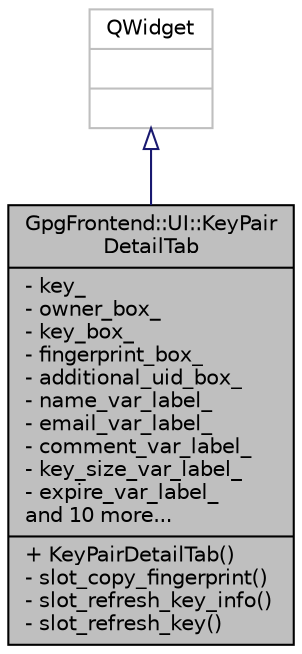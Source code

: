 digraph "GpgFrontend::UI::KeyPairDetailTab"
{
 // INTERACTIVE_SVG=YES
 // LATEX_PDF_SIZE
  edge [fontname="Helvetica",fontsize="10",labelfontname="Helvetica",labelfontsize="10"];
  node [fontname="Helvetica",fontsize="10",shape=record];
  Node1 [label="{GpgFrontend::UI::KeyPair\lDetailTab\n|- key_\l- owner_box_\l- key_box_\l- fingerprint_box_\l- additional_uid_box_\l- name_var_label_\l- email_var_label_\l- comment_var_label_\l- key_size_var_label_\l- expire_var_label_\land 10 more...\l|+ KeyPairDetailTab()\l- slot_copy_fingerprint()\l- slot_refresh_key_info()\l- slot_refresh_key()\l}",height=0.2,width=0.4,color="black", fillcolor="grey75", style="filled", fontcolor="black",tooltip=" "];
  Node2 -> Node1 [dir="back",color="midnightblue",fontsize="10",style="solid",arrowtail="onormal",fontname="Helvetica"];
  Node2 [label="{QWidget\n||}",height=0.2,width=0.4,color="grey75", fillcolor="white", style="filled",tooltip=" "];
}
